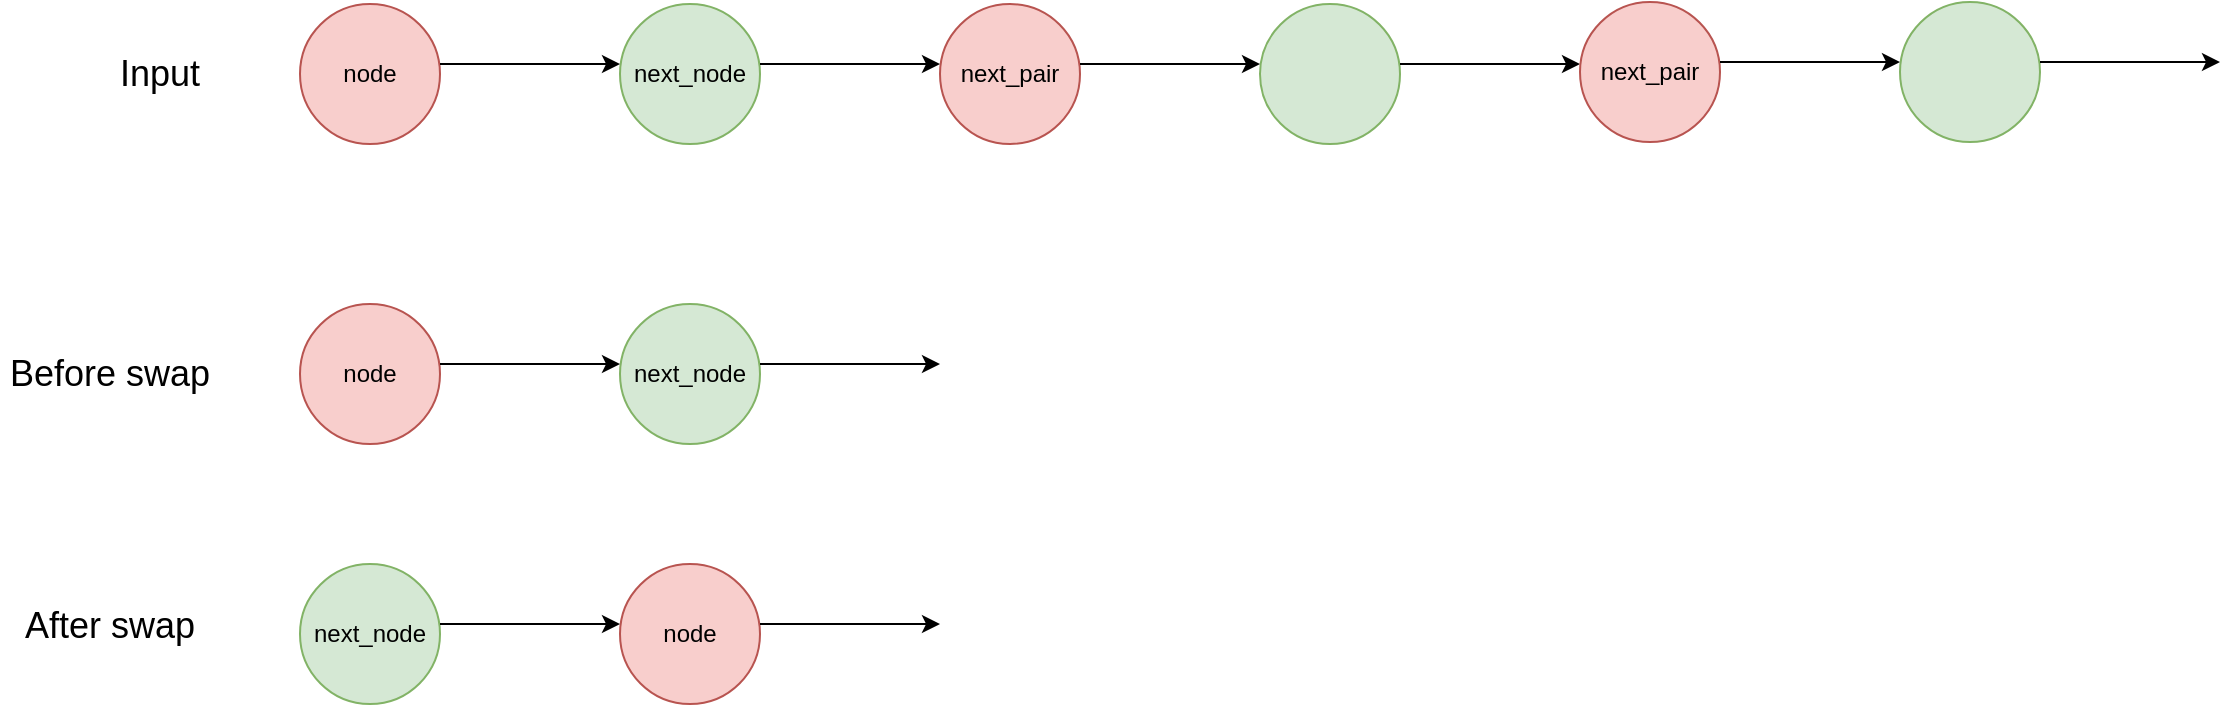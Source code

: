 <mxfile version="21.3.0" type="github">
  <diagram name="第 1 页" id="FpLluYpyxAPVs_5Y4_g5">
    <mxGraphModel dx="794" dy="501" grid="1" gridSize="10" guides="1" tooltips="1" connect="1" arrows="1" fold="1" page="1" pageScale="1" pageWidth="827" pageHeight="1169" math="0" shadow="0">
      <root>
        <mxCell id="0" />
        <mxCell id="1" parent="0" />
        <mxCell id="_ziRJ3FSUrLWXEjS_2qQ-1" value="node" style="ellipse;whiteSpace=wrap;html=1;fillColor=#f8cecc;strokeColor=#b85450;" vertex="1" parent="1">
          <mxGeometry x="200" y="130" width="70" height="70" as="geometry" />
        </mxCell>
        <mxCell id="_ziRJ3FSUrLWXEjS_2qQ-2" value="next_node" style="ellipse;whiteSpace=wrap;html=1;fillColor=#d5e8d4;strokeColor=#82b366;" vertex="1" parent="1">
          <mxGeometry x="360" y="130" width="70" height="70" as="geometry" />
        </mxCell>
        <mxCell id="_ziRJ3FSUrLWXEjS_2qQ-3" value="next_pair" style="ellipse;whiteSpace=wrap;html=1;fillColor=#f8cecc;strokeColor=#b85450;" vertex="1" parent="1">
          <mxGeometry x="520" y="130" width="70" height="70" as="geometry" />
        </mxCell>
        <mxCell id="_ziRJ3FSUrLWXEjS_2qQ-4" value="" style="ellipse;whiteSpace=wrap;html=1;fillColor=#d5e8d4;strokeColor=#82b366;" vertex="1" parent="1">
          <mxGeometry x="680" y="130" width="70" height="70" as="geometry" />
        </mxCell>
        <mxCell id="_ziRJ3FSUrLWXEjS_2qQ-5" value="" style="endArrow=classic;html=1;rounded=0;" edge="1" parent="1">
          <mxGeometry width="50" height="50" relative="1" as="geometry">
            <mxPoint x="270" y="160" as="sourcePoint" />
            <mxPoint x="360" y="160" as="targetPoint" />
            <Array as="points" />
          </mxGeometry>
        </mxCell>
        <mxCell id="_ziRJ3FSUrLWXEjS_2qQ-6" value="" style="endArrow=classic;html=1;rounded=0;" edge="1" parent="1">
          <mxGeometry width="50" height="50" relative="1" as="geometry">
            <mxPoint x="430" y="160" as="sourcePoint" />
            <mxPoint x="520" y="160" as="targetPoint" />
            <Array as="points" />
          </mxGeometry>
        </mxCell>
        <mxCell id="_ziRJ3FSUrLWXEjS_2qQ-7" value="" style="endArrow=classic;html=1;rounded=0;" edge="1" parent="1">
          <mxGeometry width="50" height="50" relative="1" as="geometry">
            <mxPoint x="590" y="160" as="sourcePoint" />
            <mxPoint x="680" y="160" as="targetPoint" />
            <Array as="points" />
          </mxGeometry>
        </mxCell>
        <mxCell id="_ziRJ3FSUrLWXEjS_2qQ-8" value="" style="endArrow=classic;html=1;rounded=0;" edge="1" parent="1">
          <mxGeometry width="50" height="50" relative="1" as="geometry">
            <mxPoint x="750" y="160" as="sourcePoint" />
            <mxPoint x="840" y="160" as="targetPoint" />
            <Array as="points" />
          </mxGeometry>
        </mxCell>
        <mxCell id="_ziRJ3FSUrLWXEjS_2qQ-9" value="node" style="ellipse;whiteSpace=wrap;html=1;fillColor=#f8cecc;strokeColor=#b85450;" vertex="1" parent="1">
          <mxGeometry x="200" y="280" width="70" height="70" as="geometry" />
        </mxCell>
        <mxCell id="_ziRJ3FSUrLWXEjS_2qQ-10" value="next_node" style="ellipse;whiteSpace=wrap;html=1;fillColor=#d5e8d4;strokeColor=#82b366;" vertex="1" parent="1">
          <mxGeometry x="360" y="280" width="70" height="70" as="geometry" />
        </mxCell>
        <mxCell id="_ziRJ3FSUrLWXEjS_2qQ-11" value="" style="endArrow=classic;html=1;rounded=0;" edge="1" parent="1">
          <mxGeometry width="50" height="50" relative="1" as="geometry">
            <mxPoint x="270" y="310" as="sourcePoint" />
            <mxPoint x="360" y="310" as="targetPoint" />
            <Array as="points" />
          </mxGeometry>
        </mxCell>
        <mxCell id="_ziRJ3FSUrLWXEjS_2qQ-12" value="" style="endArrow=classic;html=1;rounded=0;" edge="1" parent="1">
          <mxGeometry width="50" height="50" relative="1" as="geometry">
            <mxPoint x="430" y="310" as="sourcePoint" />
            <mxPoint x="520" y="310" as="targetPoint" />
            <Array as="points" />
          </mxGeometry>
        </mxCell>
        <mxCell id="_ziRJ3FSUrLWXEjS_2qQ-18" value="next_node" style="ellipse;whiteSpace=wrap;html=1;fillColor=#d5e8d4;strokeColor=#82b366;" vertex="1" parent="1">
          <mxGeometry x="200" y="410" width="70" height="70" as="geometry" />
        </mxCell>
        <mxCell id="_ziRJ3FSUrLWXEjS_2qQ-19" value="node" style="ellipse;whiteSpace=wrap;html=1;fillColor=#f8cecc;strokeColor=#b85450;" vertex="1" parent="1">
          <mxGeometry x="360" y="410" width="70" height="70" as="geometry" />
        </mxCell>
        <mxCell id="_ziRJ3FSUrLWXEjS_2qQ-20" value="" style="endArrow=classic;html=1;rounded=0;" edge="1" parent="1">
          <mxGeometry width="50" height="50" relative="1" as="geometry">
            <mxPoint x="270" y="440" as="sourcePoint" />
            <mxPoint x="360" y="440" as="targetPoint" />
            <Array as="points" />
          </mxGeometry>
        </mxCell>
        <mxCell id="_ziRJ3FSUrLWXEjS_2qQ-21" value="" style="endArrow=classic;html=1;rounded=0;" edge="1" parent="1">
          <mxGeometry width="50" height="50" relative="1" as="geometry">
            <mxPoint x="430" y="440" as="sourcePoint" />
            <mxPoint x="520" y="440" as="targetPoint" />
            <Array as="points" />
          </mxGeometry>
        </mxCell>
        <mxCell id="_ziRJ3FSUrLWXEjS_2qQ-22" value="&lt;font style=&quot;font-size: 18px;&quot;&gt;Input&lt;/font&gt;" style="text;html=1;strokeColor=none;fillColor=none;align=center;verticalAlign=middle;whiteSpace=wrap;rounded=0;" vertex="1" parent="1">
          <mxGeometry x="100" y="150" width="60" height="30" as="geometry" />
        </mxCell>
        <mxCell id="_ziRJ3FSUrLWXEjS_2qQ-23" value="&lt;font style=&quot;font-size: 18px;&quot;&gt;Before swap&lt;/font&gt;" style="text;html=1;strokeColor=none;fillColor=none;align=center;verticalAlign=middle;whiteSpace=wrap;rounded=0;" vertex="1" parent="1">
          <mxGeometry x="50" y="300" width="110" height="30" as="geometry" />
        </mxCell>
        <mxCell id="_ziRJ3FSUrLWXEjS_2qQ-24" value="&lt;font style=&quot;font-size: 18px;&quot;&gt;After swap&lt;/font&gt;" style="text;html=1;strokeColor=none;fillColor=none;align=center;verticalAlign=middle;whiteSpace=wrap;rounded=0;" vertex="1" parent="1">
          <mxGeometry x="50" y="426" width="110" height="30" as="geometry" />
        </mxCell>
        <mxCell id="_ziRJ3FSUrLWXEjS_2qQ-29" value="next_pair" style="ellipse;whiteSpace=wrap;html=1;fillColor=#f8cecc;strokeColor=#b85450;" vertex="1" parent="1">
          <mxGeometry x="840" y="129" width="70" height="70" as="geometry" />
        </mxCell>
        <mxCell id="_ziRJ3FSUrLWXEjS_2qQ-30" value="" style="ellipse;whiteSpace=wrap;html=1;fillColor=#d5e8d4;strokeColor=#82b366;" vertex="1" parent="1">
          <mxGeometry x="1000" y="129" width="70" height="70" as="geometry" />
        </mxCell>
        <mxCell id="_ziRJ3FSUrLWXEjS_2qQ-31" value="" style="endArrow=classic;html=1;rounded=0;" edge="1" parent="1">
          <mxGeometry width="50" height="50" relative="1" as="geometry">
            <mxPoint x="910" y="159" as="sourcePoint" />
            <mxPoint x="1000" y="159" as="targetPoint" />
            <Array as="points" />
          </mxGeometry>
        </mxCell>
        <mxCell id="_ziRJ3FSUrLWXEjS_2qQ-32" value="" style="endArrow=classic;html=1;rounded=0;" edge="1" parent="1">
          <mxGeometry width="50" height="50" relative="1" as="geometry">
            <mxPoint x="1070" y="159" as="sourcePoint" />
            <mxPoint x="1160" y="159" as="targetPoint" />
            <Array as="points" />
          </mxGeometry>
        </mxCell>
      </root>
    </mxGraphModel>
  </diagram>
</mxfile>
